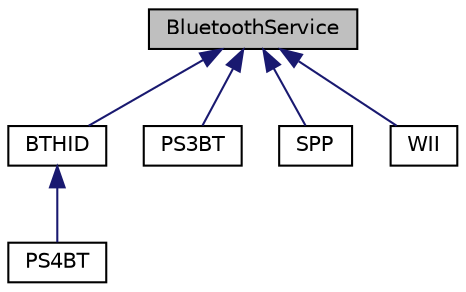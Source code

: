 digraph "BluetoothService"
{
  edge [fontname="Helvetica",fontsize="10",labelfontname="Helvetica",labelfontsize="10"];
  node [fontname="Helvetica",fontsize="10",shape=record];
  Node1 [label="BluetoothService",height=0.2,width=0.4,color="black", fillcolor="grey75", style="filled" fontcolor="black"];
  Node1 -> Node2 [dir="back",color="midnightblue",fontsize="10",style="solid",fontname="Helvetica"];
  Node2 [label="BTHID",height=0.2,width=0.4,color="black", fillcolor="white", style="filled",URL="$class_b_t_h_i_d.html"];
  Node2 -> Node3 [dir="back",color="midnightblue",fontsize="10",style="solid",fontname="Helvetica"];
  Node3 [label="PS4BT",height=0.2,width=0.4,color="black", fillcolor="white", style="filled",URL="$class_p_s4_b_t.html"];
  Node1 -> Node4 [dir="back",color="midnightblue",fontsize="10",style="solid",fontname="Helvetica"];
  Node4 [label="PS3BT",height=0.2,width=0.4,color="black", fillcolor="white", style="filled",URL="$class_p_s3_b_t.html"];
  Node1 -> Node5 [dir="back",color="midnightblue",fontsize="10",style="solid",fontname="Helvetica"];
  Node5 [label="SPP",height=0.2,width=0.4,color="black", fillcolor="white", style="filled",URL="$class_s_p_p.html"];
  Node1 -> Node6 [dir="back",color="midnightblue",fontsize="10",style="solid",fontname="Helvetica"];
  Node6 [label="WII",height=0.2,width=0.4,color="black", fillcolor="white", style="filled",URL="$class_w_i_i.html"];
}
